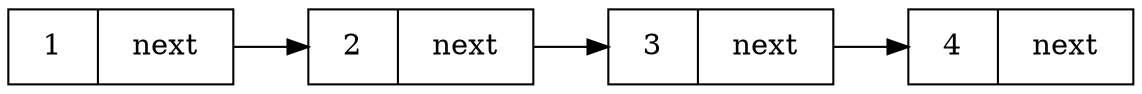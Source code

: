 digraph structs {
    nodesep=.05;
    rankdir=LR;
    
    node [shape=record, width = 1.5];
    node1 [label="{<n> 1 |<p> next }"];
    node2 [label="{<n> 2 |<p> next }"];
    node3 [label="{<n> 3 |<p> next }"];
    node4 [label="{<n> 4 |<p> next }"];

    node1:p -> node2:n;
    node2:p -> node3:n;
    node3:p -> node4:n;
}
